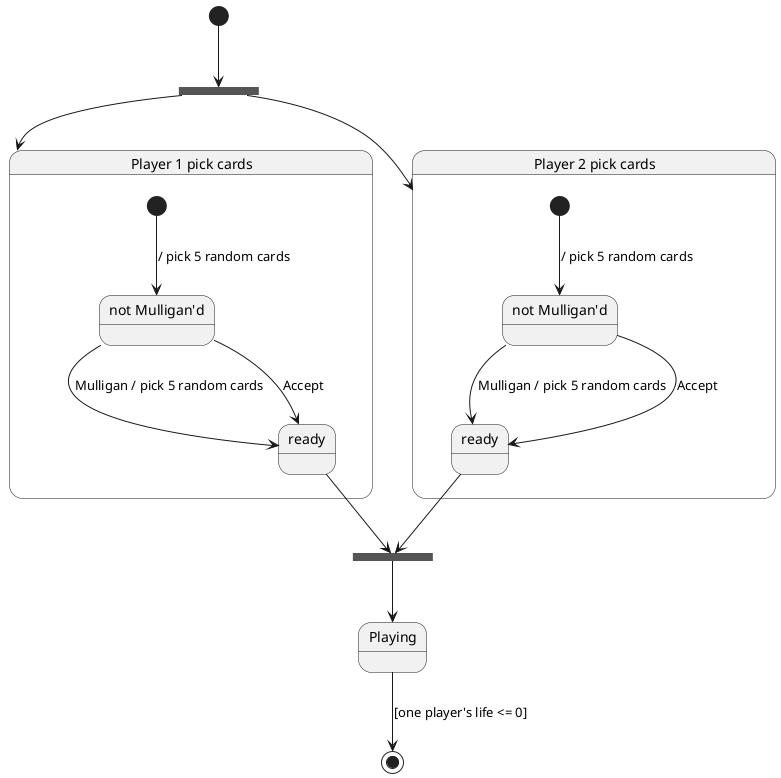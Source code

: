 @startuml

state PickCards <<fork>>
[*] --> PickCards
PickCards --> Player1Pick
state Player1Pick as "Player 1 pick cards" {
  state "not Mulligan'd" as Player1FirstPick
  state "ready" as Player1Picked
  [*] --> Player1FirstPick : / pick 5 random cards
  Player1FirstPick --> Player1Picked : Mulligan / pick 5 random cards
  Player1FirstPick --> Player1Picked : Accept
}
PickCards --> Player2Pick
state Player2Pick as "Player 2 pick cards" {
  state "not Mulligan'd" as Player2FirstPick
  state "ready" as Player2Picked
  [*] --> Player2FirstPick : / pick 5 random cards
  Player2FirstPick --> Player2Picked : Mulligan / pick 5 random cards
  Player2FirstPick --> Player2Picked : Accept
}
state CardsPicked <<join>>
Player1Picked --> CardsPicked
Player2Picked --> CardsPicked
CardsPicked --> Playing

Playing --> [*] : [one player's life <= 0]

@enduml
